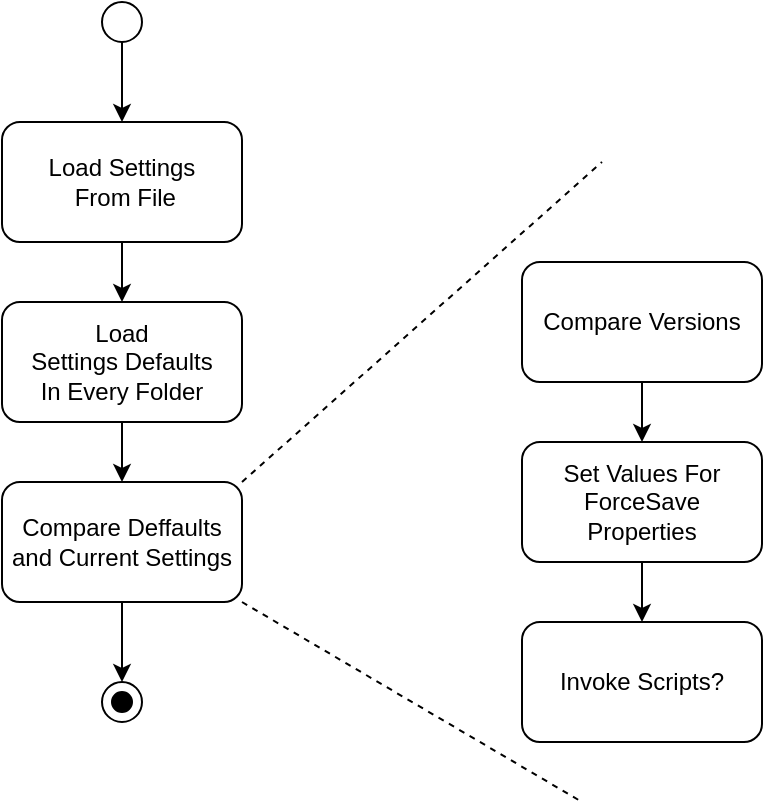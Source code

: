 <mxfile version="12.3.2" type="device" pages="1"><diagram id="4lallPRNUPlIHWQjYXrL" name="Page-1"><mxGraphModel dx="1572" dy="732" grid="1" gridSize="10" guides="1" tooltips="1" connect="1" arrows="1" fold="1" page="1" pageScale="1" pageWidth="827" pageHeight="1169" math="0" shadow="0"><root><mxCell id="0"/><mxCell id="1" parent="0"/><mxCell id="KLbcpGcpt7xSXaaHOISU-6" style="edgeStyle=orthogonalEdgeStyle;rounded=0;orthogonalLoop=1;jettySize=auto;html=1;exitX=0.5;exitY=1;exitDx=0;exitDy=0;entryX=0.5;entryY=0;entryDx=0;entryDy=0;" edge="1" parent="1" source="KLbcpGcpt7xSXaaHOISU-3" target="KLbcpGcpt7xSXaaHOISU-15"><mxGeometry relative="1" as="geometry"/></mxCell><mxCell id="KLbcpGcpt7xSXaaHOISU-3" value="" style="ellipse;whiteSpace=wrap;html=1;aspect=fixed;" vertex="1" parent="1"><mxGeometry x="200" y="20" width="20" height="20" as="geometry"/></mxCell><mxCell id="KLbcpGcpt7xSXaaHOISU-17" style="edgeStyle=orthogonalEdgeStyle;rounded=0;orthogonalLoop=1;jettySize=auto;html=1;exitX=0.5;exitY=1;exitDx=0;exitDy=0;entryX=0.5;entryY=0;entryDx=0;entryDy=0;" edge="1" parent="1" source="KLbcpGcpt7xSXaaHOISU-5" target="KLbcpGcpt7xSXaaHOISU-14"><mxGeometry relative="1" as="geometry"/></mxCell><mxCell id="KLbcpGcpt7xSXaaHOISU-5" value="Load &lt;br&gt;Settings Defaults&lt;br&gt;In Every Folder" style="rounded=1;whiteSpace=wrap;html=1;" vertex="1" parent="1"><mxGeometry x="150" y="170" width="120" height="60" as="geometry"/></mxCell><mxCell id="KLbcpGcpt7xSXaaHOISU-13" value="" style="group" vertex="1" connectable="0" parent="1"><mxGeometry x="200" y="360" width="20" height="20" as="geometry"/></mxCell><mxCell id="KLbcpGcpt7xSXaaHOISU-12" value="" style="group;movable=0;resizable=0;rotatable=0;deletable=0;editable=0;connectable=0;" vertex="1" connectable="0" parent="KLbcpGcpt7xSXaaHOISU-13"><mxGeometry width="20" height="20" as="geometry"/></mxCell><mxCell id="KLbcpGcpt7xSXaaHOISU-11" value="" style="group" vertex="1" connectable="0" parent="KLbcpGcpt7xSXaaHOISU-12"><mxGeometry width="20" height="20" as="geometry"/></mxCell><mxCell id="KLbcpGcpt7xSXaaHOISU-10" value="" style="group" vertex="1" connectable="0" parent="KLbcpGcpt7xSXaaHOISU-11"><mxGeometry width="20" height="20" as="geometry"/></mxCell><mxCell id="KLbcpGcpt7xSXaaHOISU-9" value="" style="group" vertex="1" connectable="0" parent="KLbcpGcpt7xSXaaHOISU-10"><mxGeometry width="20" height="20" as="geometry"/></mxCell><mxCell id="KLbcpGcpt7xSXaaHOISU-7" value="" style="ellipse;whiteSpace=wrap;html=1;aspect=fixed;" vertex="1" parent="KLbcpGcpt7xSXaaHOISU-9"><mxGeometry width="20" height="20" as="geometry"/></mxCell><mxCell id="KLbcpGcpt7xSXaaHOISU-8" value="" style="ellipse;whiteSpace=wrap;html=1;aspect=fixed;fillColor=#000000;" vertex="1" parent="KLbcpGcpt7xSXaaHOISU-9"><mxGeometry x="5" y="5" width="10" height="10" as="geometry"/></mxCell><mxCell id="KLbcpGcpt7xSXaaHOISU-19" style="edgeStyle=orthogonalEdgeStyle;rounded=0;orthogonalLoop=1;jettySize=auto;html=1;exitX=0.5;exitY=1;exitDx=0;exitDy=0;entryX=0.5;entryY=0;entryDx=0;entryDy=0;" edge="1" parent="1" source="KLbcpGcpt7xSXaaHOISU-14" target="KLbcpGcpt7xSXaaHOISU-7"><mxGeometry relative="1" as="geometry"/></mxCell><mxCell id="KLbcpGcpt7xSXaaHOISU-14" value="Compare Deffaults and Current Settings" style="rounded=1;whiteSpace=wrap;html=1;" vertex="1" parent="1"><mxGeometry x="150" y="260" width="120" height="60" as="geometry"/></mxCell><mxCell id="KLbcpGcpt7xSXaaHOISU-16" style="edgeStyle=orthogonalEdgeStyle;rounded=0;orthogonalLoop=1;jettySize=auto;html=1;exitX=0.5;exitY=1;exitDx=0;exitDy=0;entryX=0.5;entryY=0;entryDx=0;entryDy=0;" edge="1" parent="1" source="KLbcpGcpt7xSXaaHOISU-15" target="KLbcpGcpt7xSXaaHOISU-5"><mxGeometry relative="1" as="geometry"/></mxCell><mxCell id="KLbcpGcpt7xSXaaHOISU-15" value="Load Settings&lt;br&gt;&amp;nbsp;From File" style="rounded=1;whiteSpace=wrap;html=1;" vertex="1" parent="1"><mxGeometry x="150" y="80" width="120" height="60" as="geometry"/></mxCell><mxCell id="KLbcpGcpt7xSXaaHOISU-20" value="" style="endArrow=none;dashed=1;html=1;" edge="1" parent="1"><mxGeometry width="50" height="50" relative="1" as="geometry"><mxPoint x="270" y="320" as="sourcePoint"/><mxPoint x="440" y="420" as="targetPoint"/></mxGeometry></mxCell><mxCell id="KLbcpGcpt7xSXaaHOISU-21" value="" style="endArrow=none;dashed=1;html=1;" edge="1" parent="1"><mxGeometry width="50" height="50" relative="1" as="geometry"><mxPoint x="270" y="260" as="sourcePoint"/><mxPoint x="450" y="100" as="targetPoint"/></mxGeometry></mxCell><mxCell id="KLbcpGcpt7xSXaaHOISU-25" style="edgeStyle=orthogonalEdgeStyle;rounded=0;orthogonalLoop=1;jettySize=auto;html=1;exitX=0.5;exitY=1;exitDx=0;exitDy=0;entryX=0.5;entryY=0;entryDx=0;entryDy=0;" edge="1" parent="1" source="KLbcpGcpt7xSXaaHOISU-22" target="KLbcpGcpt7xSXaaHOISU-23"><mxGeometry relative="1" as="geometry"/></mxCell><mxCell id="KLbcpGcpt7xSXaaHOISU-22" value="Compare Versions" style="rounded=1;whiteSpace=wrap;html=1;fillColor=#FFFFFF;" vertex="1" parent="1"><mxGeometry x="410" y="150" width="120" height="60" as="geometry"/></mxCell><mxCell id="KLbcpGcpt7xSXaaHOISU-26" style="edgeStyle=orthogonalEdgeStyle;rounded=0;orthogonalLoop=1;jettySize=auto;html=1;exitX=0.5;exitY=1;exitDx=0;exitDy=0;entryX=0.5;entryY=0;entryDx=0;entryDy=0;" edge="1" parent="1" source="KLbcpGcpt7xSXaaHOISU-23" target="KLbcpGcpt7xSXaaHOISU-24"><mxGeometry relative="1" as="geometry"/></mxCell><mxCell id="KLbcpGcpt7xSXaaHOISU-23" value="Set Values For ForceSave&lt;br&gt;Properties" style="rounded=1;whiteSpace=wrap;html=1;" vertex="1" parent="1"><mxGeometry x="410" y="240" width="120" height="60" as="geometry"/></mxCell><mxCell id="KLbcpGcpt7xSXaaHOISU-24" value="Invoke Scripts?" style="rounded=1;whiteSpace=wrap;html=1;fillColor=#FFFFFF;" vertex="1" parent="1"><mxGeometry x="410" y="330" width="120" height="60" as="geometry"/></mxCell></root></mxGraphModel></diagram></mxfile>